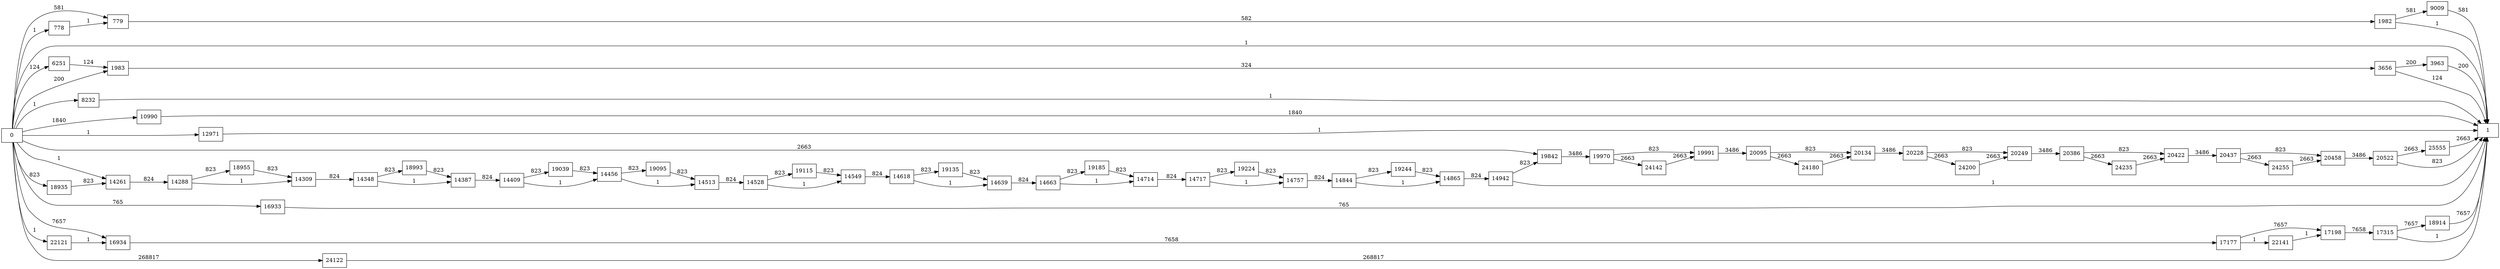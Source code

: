 digraph {
	graph [rankdir=LR]
	node [shape=rectangle]
	778 -> 779 [label=1]
	779 -> 1982 [label=582]
	1982 -> 1 [label=1]
	1982 -> 9009 [label=581]
	1983 -> 3656 [label=324]
	3656 -> 1 [label=124]
	3656 -> 3963 [label=200]
	3963 -> 1 [label=200]
	6251 -> 1983 [label=124]
	8232 -> 1 [label=1]
	9009 -> 1 [label=581]
	10990 -> 1 [label=1840]
	12971 -> 1 [label=1]
	14261 -> 14288 [label=824]
	14288 -> 14309 [label=1]
	14288 -> 18955 [label=823]
	14309 -> 14348 [label=824]
	14348 -> 14387 [label=1]
	14348 -> 18993 [label=823]
	14387 -> 14409 [label=824]
	14409 -> 14456 [label=1]
	14409 -> 19039 [label=823]
	14456 -> 14513 [label=1]
	14456 -> 19095 [label=823]
	14513 -> 14528 [label=824]
	14528 -> 14549 [label=1]
	14528 -> 19115 [label=823]
	14549 -> 14618 [label=824]
	14618 -> 14639 [label=1]
	14618 -> 19135 [label=823]
	14639 -> 14663 [label=824]
	14663 -> 14714 [label=1]
	14663 -> 19185 [label=823]
	14714 -> 14717 [label=824]
	14717 -> 14757 [label=1]
	14717 -> 19224 [label=823]
	14757 -> 14844 [label=824]
	14844 -> 14865 [label=1]
	14844 -> 19244 [label=823]
	14865 -> 14942 [label=824]
	14942 -> 1 [label=1]
	14942 -> 19842 [label=823]
	16933 -> 1 [label=765]
	16934 -> 17177 [label=7658]
	17177 -> 17198 [label=7657]
	17177 -> 22141 [label=1]
	17198 -> 17315 [label=7658]
	17315 -> 1 [label=1]
	17315 -> 18914 [label=7657]
	18914 -> 1 [label=7657]
	18935 -> 14261 [label=823]
	18955 -> 14309 [label=823]
	18993 -> 14387 [label=823]
	19039 -> 14456 [label=823]
	19095 -> 14513 [label=823]
	19115 -> 14549 [label=823]
	19135 -> 14639 [label=823]
	19185 -> 14714 [label=823]
	19224 -> 14757 [label=823]
	19244 -> 14865 [label=823]
	19842 -> 19970 [label=3486]
	19970 -> 19991 [label=823]
	19970 -> 24142 [label=2663]
	19991 -> 20095 [label=3486]
	20095 -> 20134 [label=823]
	20095 -> 24180 [label=2663]
	20134 -> 20228 [label=3486]
	20228 -> 20249 [label=823]
	20228 -> 24200 [label=2663]
	20249 -> 20386 [label=3486]
	20386 -> 20422 [label=823]
	20386 -> 24235 [label=2663]
	20422 -> 20437 [label=3486]
	20437 -> 20458 [label=823]
	20437 -> 24255 [label=2663]
	20458 -> 20522 [label=3486]
	20522 -> 1 [label=823]
	20522 -> 25555 [label=2663]
	22121 -> 16934 [label=1]
	22141 -> 17198 [label=1]
	24122 -> 1 [label=268817]
	24142 -> 19991 [label=2663]
	24180 -> 20134 [label=2663]
	24200 -> 20249 [label=2663]
	24235 -> 20422 [label=2663]
	24255 -> 20458 [label=2663]
	25555 -> 1 [label=2663]
	0 -> 1983 [label=200]
	0 -> 779 [label=581]
	0 -> 16934 [label=7657]
	0 -> 19842 [label=2663]
	0 -> 778 [label=1]
	0 -> 1 [label=1]
	0 -> 6251 [label=124]
	0 -> 8232 [label=1]
	0 -> 10990 [label=1840]
	0 -> 12971 [label=1]
	0 -> 14261 [label=1]
	0 -> 16933 [label=765]
	0 -> 18935 [label=823]
	0 -> 22121 [label=1]
	0 -> 24122 [label=268817]
}
